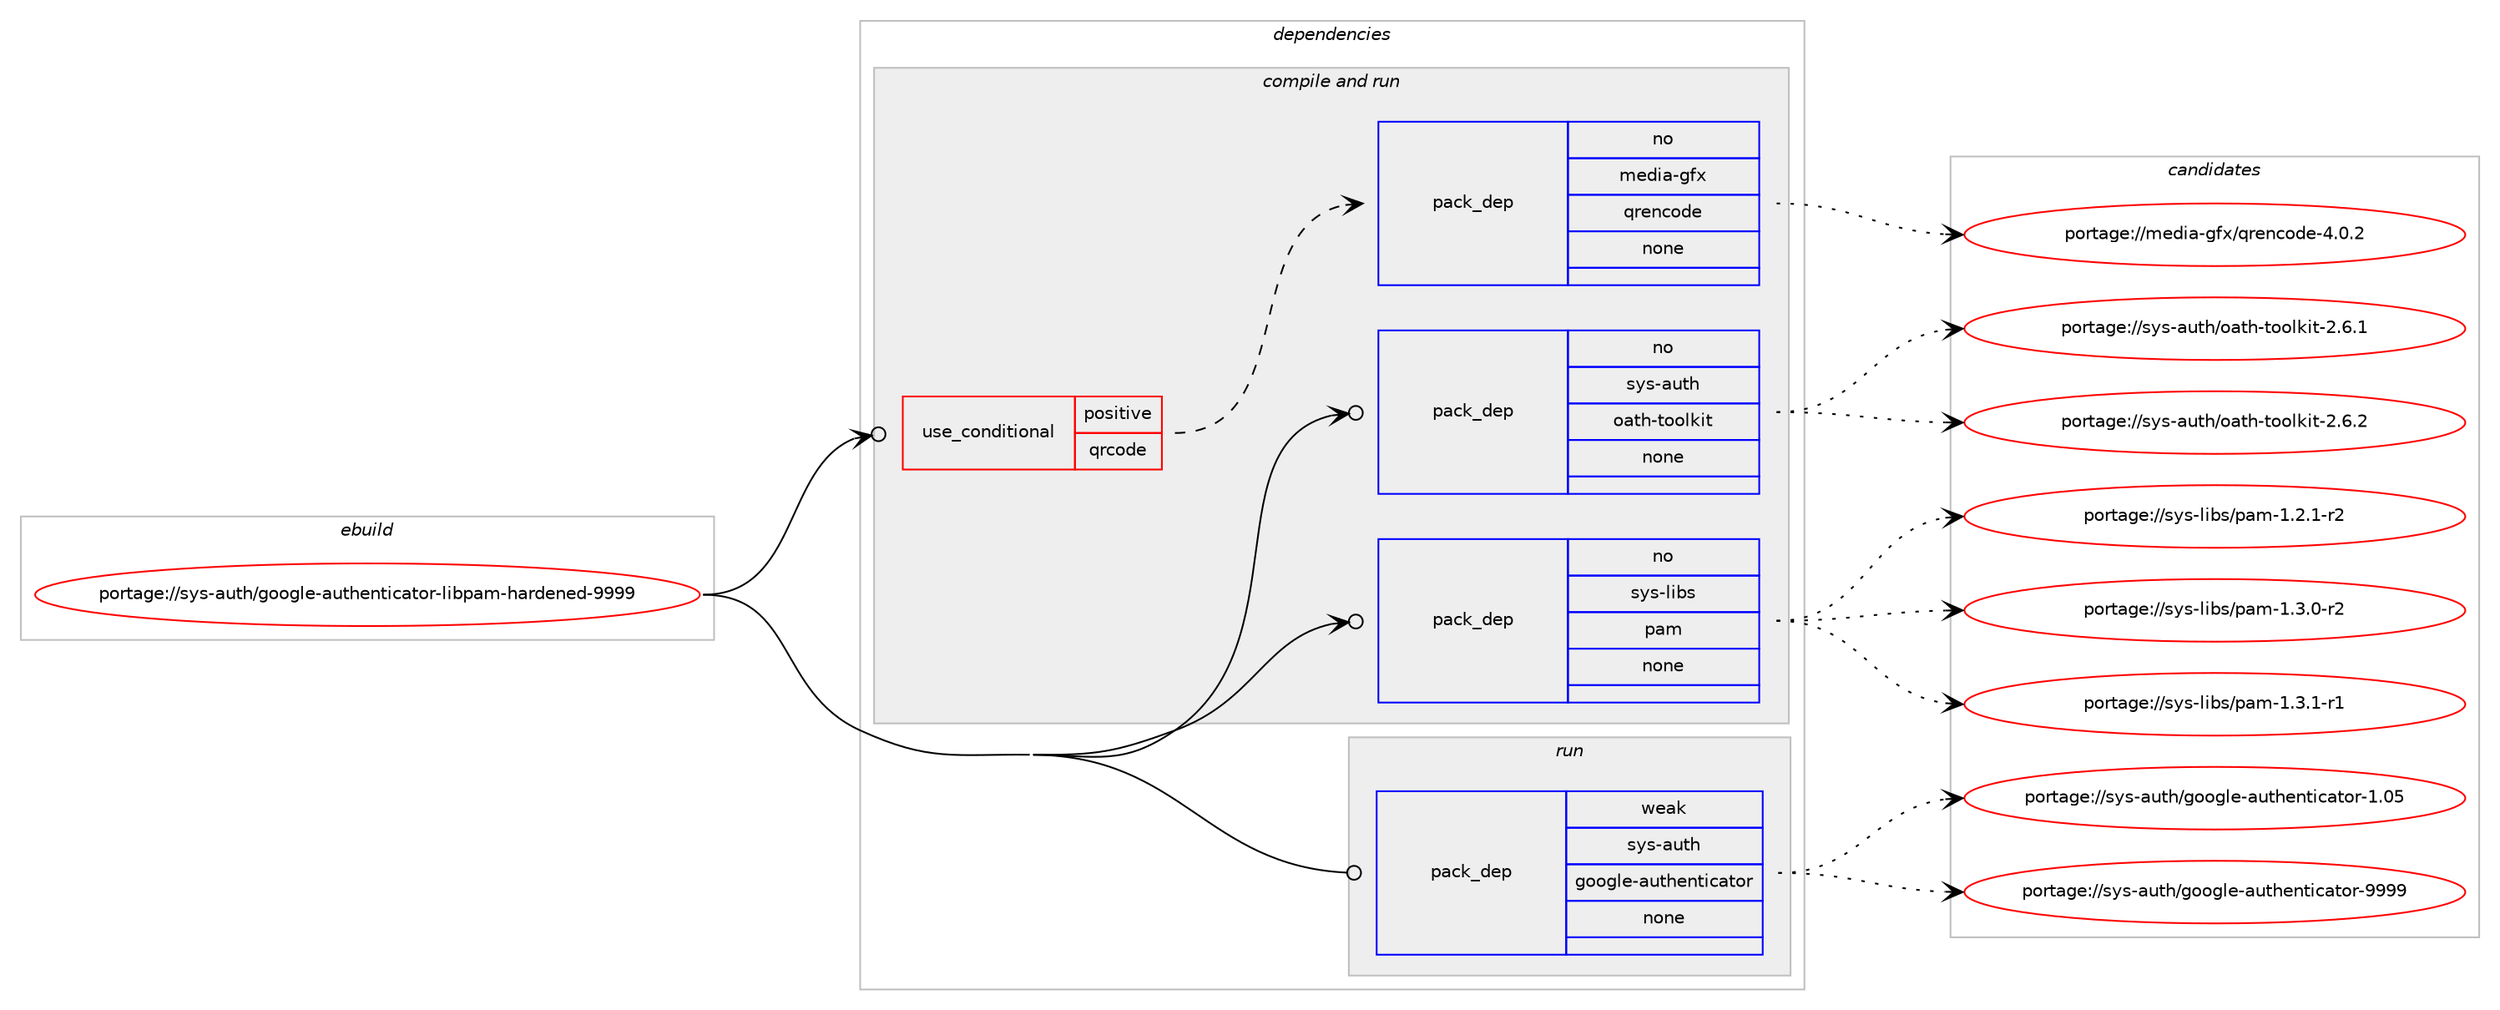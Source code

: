 digraph prolog {

# *************
# Graph options
# *************

newrank=true;
concentrate=true;
compound=true;
graph [rankdir=LR,fontname=Helvetica,fontsize=10,ranksep=1.5];#, ranksep=2.5, nodesep=0.2];
edge  [arrowhead=vee];
node  [fontname=Helvetica,fontsize=10];

# **********
# The ebuild
# **********

subgraph cluster_leftcol {
color=gray;
rank=same;
label=<<i>ebuild</i>>;
id [label="portage://sys-auth/google-authenticator-libpam-hardened-9999", color=red, width=4, href="../sys-auth/google-authenticator-libpam-hardened-9999.svg"];
}

# ****************
# The dependencies
# ****************

subgraph cluster_midcol {
color=gray;
label=<<i>dependencies</i>>;
subgraph cluster_compile {
fillcolor="#eeeeee";
style=filled;
label=<<i>compile</i>>;
}
subgraph cluster_compileandrun {
fillcolor="#eeeeee";
style=filled;
label=<<i>compile and run</i>>;
subgraph cond100560 {
dependency412960 [label=<<TABLE BORDER="0" CELLBORDER="1" CELLSPACING="0" CELLPADDING="4"><TR><TD ROWSPAN="3" CELLPADDING="10">use_conditional</TD></TR><TR><TD>positive</TD></TR><TR><TD>qrcode</TD></TR></TABLE>>, shape=none, color=red];
subgraph pack305500 {
dependency412961 [label=<<TABLE BORDER="0" CELLBORDER="1" CELLSPACING="0" CELLPADDING="4" WIDTH="220"><TR><TD ROWSPAN="6" CELLPADDING="30">pack_dep</TD></TR><TR><TD WIDTH="110">no</TD></TR><TR><TD>media-gfx</TD></TR><TR><TD>qrencode</TD></TR><TR><TD>none</TD></TR><TR><TD></TD></TR></TABLE>>, shape=none, color=blue];
}
dependency412960:e -> dependency412961:w [weight=20,style="dashed",arrowhead="vee"];
}
id:e -> dependency412960:w [weight=20,style="solid",arrowhead="odotvee"];
subgraph pack305501 {
dependency412962 [label=<<TABLE BORDER="0" CELLBORDER="1" CELLSPACING="0" CELLPADDING="4" WIDTH="220"><TR><TD ROWSPAN="6" CELLPADDING="30">pack_dep</TD></TR><TR><TD WIDTH="110">no</TD></TR><TR><TD>sys-auth</TD></TR><TR><TD>oath-toolkit</TD></TR><TR><TD>none</TD></TR><TR><TD></TD></TR></TABLE>>, shape=none, color=blue];
}
id:e -> dependency412962:w [weight=20,style="solid",arrowhead="odotvee"];
subgraph pack305502 {
dependency412963 [label=<<TABLE BORDER="0" CELLBORDER="1" CELLSPACING="0" CELLPADDING="4" WIDTH="220"><TR><TD ROWSPAN="6" CELLPADDING="30">pack_dep</TD></TR><TR><TD WIDTH="110">no</TD></TR><TR><TD>sys-libs</TD></TR><TR><TD>pam</TD></TR><TR><TD>none</TD></TR><TR><TD></TD></TR></TABLE>>, shape=none, color=blue];
}
id:e -> dependency412963:w [weight=20,style="solid",arrowhead="odotvee"];
}
subgraph cluster_run {
fillcolor="#eeeeee";
style=filled;
label=<<i>run</i>>;
subgraph pack305503 {
dependency412964 [label=<<TABLE BORDER="0" CELLBORDER="1" CELLSPACING="0" CELLPADDING="4" WIDTH="220"><TR><TD ROWSPAN="6" CELLPADDING="30">pack_dep</TD></TR><TR><TD WIDTH="110">weak</TD></TR><TR><TD>sys-auth</TD></TR><TR><TD>google-authenticator</TD></TR><TR><TD>none</TD></TR><TR><TD></TD></TR></TABLE>>, shape=none, color=blue];
}
id:e -> dependency412964:w [weight=20,style="solid",arrowhead="odot"];
}
}

# **************
# The candidates
# **************

subgraph cluster_choices {
rank=same;
color=gray;
label=<<i>candidates</i>>;

subgraph choice305500 {
color=black;
nodesep=1;
choiceportage10910110010597451031021204711311410111099111100101455246484650 [label="portage://media-gfx/qrencode-4.0.2", color=red, width=4,href="../media-gfx/qrencode-4.0.2.svg"];
dependency412961:e -> choiceportage10910110010597451031021204711311410111099111100101455246484650:w [style=dotted,weight="100"];
}
subgraph choice305501 {
color=black;
nodesep=1;
choiceportage1151211154597117116104471119711610445116111111108107105116455046544649 [label="portage://sys-auth/oath-toolkit-2.6.1", color=red, width=4,href="../sys-auth/oath-toolkit-2.6.1.svg"];
choiceportage1151211154597117116104471119711610445116111111108107105116455046544650 [label="portage://sys-auth/oath-toolkit-2.6.2", color=red, width=4,href="../sys-auth/oath-toolkit-2.6.2.svg"];
dependency412962:e -> choiceportage1151211154597117116104471119711610445116111111108107105116455046544649:w [style=dotted,weight="100"];
dependency412962:e -> choiceportage1151211154597117116104471119711610445116111111108107105116455046544650:w [style=dotted,weight="100"];
}
subgraph choice305502 {
color=black;
nodesep=1;
choiceportage115121115451081059811547112971094549465046494511450 [label="portage://sys-libs/pam-1.2.1-r2", color=red, width=4,href="../sys-libs/pam-1.2.1-r2.svg"];
choiceportage115121115451081059811547112971094549465146484511450 [label="portage://sys-libs/pam-1.3.0-r2", color=red, width=4,href="../sys-libs/pam-1.3.0-r2.svg"];
choiceportage115121115451081059811547112971094549465146494511449 [label="portage://sys-libs/pam-1.3.1-r1", color=red, width=4,href="../sys-libs/pam-1.3.1-r1.svg"];
dependency412963:e -> choiceportage115121115451081059811547112971094549465046494511450:w [style=dotted,weight="100"];
dependency412963:e -> choiceportage115121115451081059811547112971094549465146484511450:w [style=dotted,weight="100"];
dependency412963:e -> choiceportage115121115451081059811547112971094549465146494511449:w [style=dotted,weight="100"];
}
subgraph choice305503 {
color=black;
nodesep=1;
choiceportage115121115459711711610447103111111103108101459711711610410111011610599971161111144549464853 [label="portage://sys-auth/google-authenticator-1.05", color=red, width=4,href="../sys-auth/google-authenticator-1.05.svg"];
choiceportage115121115459711711610447103111111103108101459711711610410111011610599971161111144557575757 [label="portage://sys-auth/google-authenticator-9999", color=red, width=4,href="../sys-auth/google-authenticator-9999.svg"];
dependency412964:e -> choiceportage115121115459711711610447103111111103108101459711711610410111011610599971161111144549464853:w [style=dotted,weight="100"];
dependency412964:e -> choiceportage115121115459711711610447103111111103108101459711711610410111011610599971161111144557575757:w [style=dotted,weight="100"];
}
}

}
